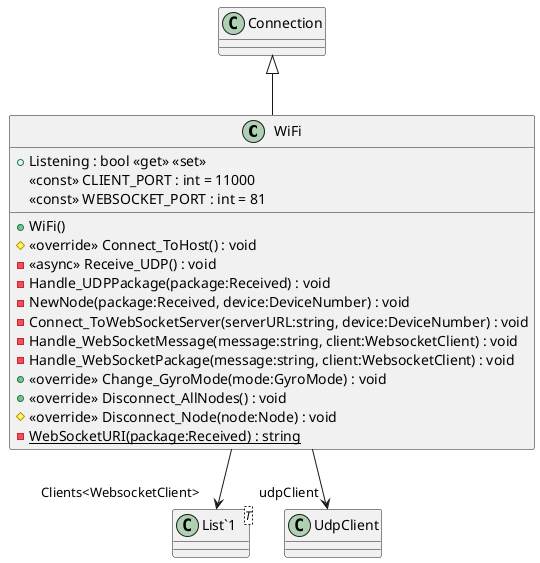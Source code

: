 @startuml
class WiFi {
    + Listening : bool <<get>> <<set>>
    <<const>> CLIENT_PORT : int = 11000
    <<const>> WEBSOCKET_PORT : int = 81
    + WiFi()
    # <<override>> Connect_ToHost() : void
    - <<async>> Receive_UDP() : void
    - Handle_UDPPackage(package:Received) : void
    - NewNode(package:Received, device:DeviceNumber) : void
    - Connect_ToWebSocketServer(serverURL:string, device:DeviceNumber) : void
    - Handle_WebSocketMessage(message:string, client:WebsocketClient) : void
    - Handle_WebSocketPackage(message:string, client:WebsocketClient) : void
    + <<override>> Change_GyroMode(mode:GyroMode) : void
    + <<override>> Disconnect_AllNodes() : void
    # <<override>> Disconnect_Node(node:Node) : void
    - {static} WebSocketURI(package:Received) : string
}
class "List`1"<T> {
}
Connection <|-- WiFi
WiFi --> "udpClient" UdpClient
WiFi --> "Clients<WebsocketClient>" "List`1"
@enduml
